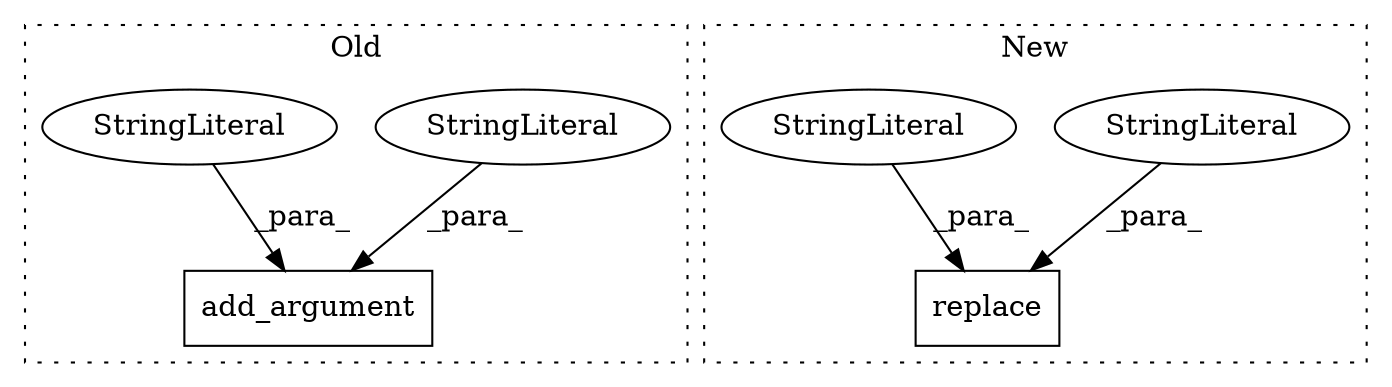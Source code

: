 digraph G {
subgraph cluster0 {
1 [label="add_argument" a="32" s="10009,10084" l="13,1" shape="box"];
3 [label="StringLiteral" a="45" s="10050" l="34" shape="ellipse"];
5 [label="StringLiteral" a="45" s="10022" l="8" shape="ellipse"];
label = "Old";
style="dotted";
}
subgraph cluster1 {
2 [label="replace" a="32" s="13747,13766" l="8,1" shape="box"];
4 [label="StringLiteral" a="45" s="13761" l="5" shape="ellipse"];
6 [label="StringLiteral" a="45" s="13755" l="5" shape="ellipse"];
label = "New";
style="dotted";
}
3 -> 1 [label="_para_"];
4 -> 2 [label="_para_"];
5 -> 1 [label="_para_"];
6 -> 2 [label="_para_"];
}